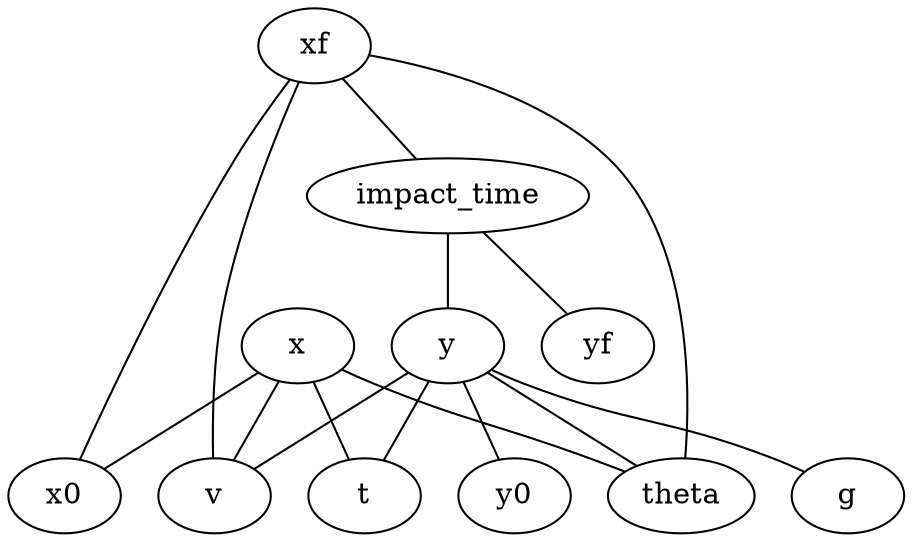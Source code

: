 graph{

    x;
    y;
    x0;
    y0;
    v;
    theta;
    g;
    yf;
    t;
    impact_time;
    xf;

    x -- x0
    x -- v
    x -- theta
    x -- t

    y -- y0
    y -- v
    y -- theta
    y -- t
    y -- g

    impact_time -- y
    impact_time -- yf
    
    xf -- x0
    xf -- v
    xf -- theta
    xf -- impact_time
}
